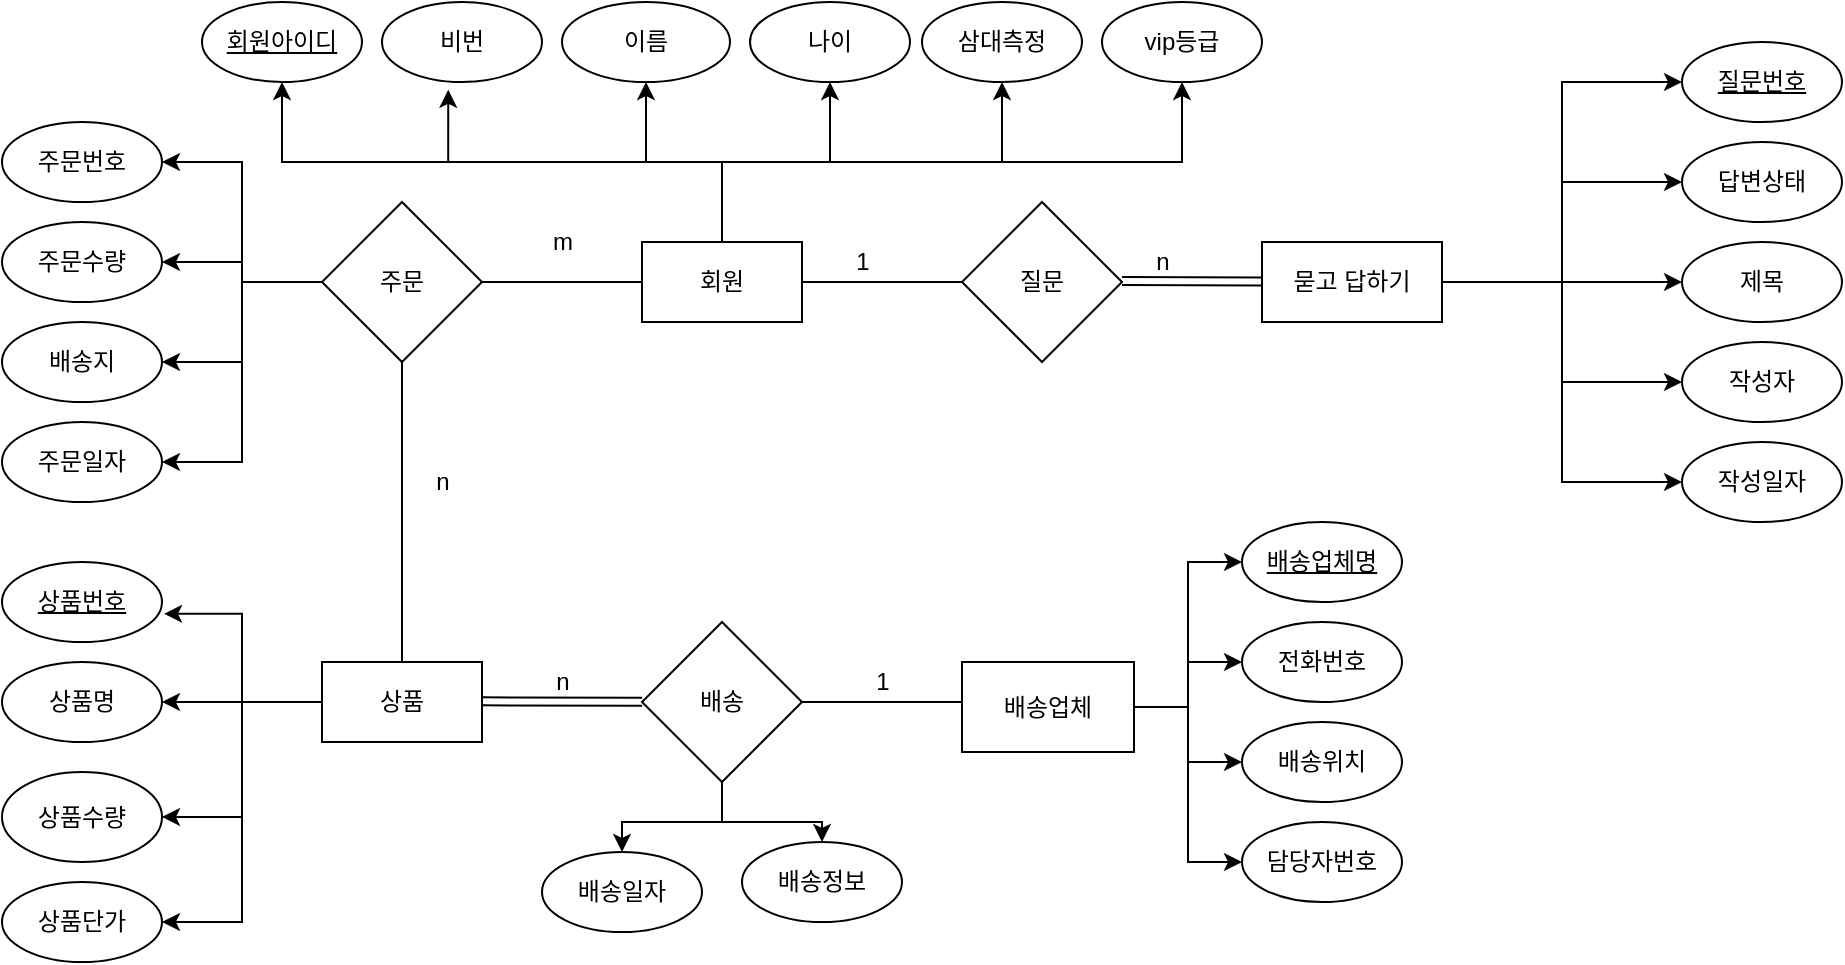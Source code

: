 <mxfile version="14.6.6" type="github">
  <diagram id="DfqwE3UK5f0tMCOXAiVE" name="Page-1">
    <mxGraphModel dx="716" dy="403" grid="1" gridSize="10" guides="1" tooltips="1" connect="1" arrows="1" fold="1" page="1" pageScale="1" pageWidth="827" pageHeight="1169" math="0" shadow="0">
      <root>
        <mxCell id="0" />
        <mxCell id="1" parent="0" />
        <mxCell id="ZjOZpIO9wMrcneZdlFCF-50" style="edgeStyle=orthogonalEdgeStyle;rounded=0;orthogonalLoop=1;jettySize=auto;html=1;exitX=0.5;exitY=0;exitDx=0;exitDy=0;entryX=0.5;entryY=1;entryDx=0;entryDy=0;" edge="1" parent="1" source="ZjOZpIO9wMrcneZdlFCF-1" target="ZjOZpIO9wMrcneZdlFCF-45">
          <mxGeometry relative="1" as="geometry" />
        </mxCell>
        <mxCell id="ZjOZpIO9wMrcneZdlFCF-51" style="edgeStyle=orthogonalEdgeStyle;rounded=0;orthogonalLoop=1;jettySize=auto;html=1;exitX=0.5;exitY=0;exitDx=0;exitDy=0;entryX=0.5;entryY=1;entryDx=0;entryDy=0;" edge="1" parent="1" source="ZjOZpIO9wMrcneZdlFCF-1" target="ZjOZpIO9wMrcneZdlFCF-46">
          <mxGeometry relative="1" as="geometry" />
        </mxCell>
        <mxCell id="ZjOZpIO9wMrcneZdlFCF-52" style="edgeStyle=orthogonalEdgeStyle;rounded=0;orthogonalLoop=1;jettySize=auto;html=1;exitX=0.5;exitY=0;exitDx=0;exitDy=0;entryX=0.5;entryY=1;entryDx=0;entryDy=0;" edge="1" parent="1" source="ZjOZpIO9wMrcneZdlFCF-1" target="ZjOZpIO9wMrcneZdlFCF-47">
          <mxGeometry relative="1" as="geometry" />
        </mxCell>
        <mxCell id="ZjOZpIO9wMrcneZdlFCF-53" style="edgeStyle=orthogonalEdgeStyle;rounded=0;orthogonalLoop=1;jettySize=auto;html=1;exitX=0.5;exitY=0;exitDx=0;exitDy=0;entryX=0.414;entryY=1.097;entryDx=0;entryDy=0;entryPerimeter=0;" edge="1" parent="1" source="ZjOZpIO9wMrcneZdlFCF-1" target="ZjOZpIO9wMrcneZdlFCF-48">
          <mxGeometry relative="1" as="geometry" />
        </mxCell>
        <mxCell id="ZjOZpIO9wMrcneZdlFCF-66" style="edgeStyle=orthogonalEdgeStyle;rounded=0;orthogonalLoop=1;jettySize=auto;html=1;exitX=0.5;exitY=0;exitDx=0;exitDy=0;entryX=0.5;entryY=1;entryDx=0;entryDy=0;" edge="1" parent="1" source="ZjOZpIO9wMrcneZdlFCF-1" target="ZjOZpIO9wMrcneZdlFCF-65">
          <mxGeometry relative="1" as="geometry" />
        </mxCell>
        <mxCell id="ZjOZpIO9wMrcneZdlFCF-68" style="edgeStyle=orthogonalEdgeStyle;rounded=0;orthogonalLoop=1;jettySize=auto;html=1;exitX=0.5;exitY=0;exitDx=0;exitDy=0;" edge="1" parent="1" source="ZjOZpIO9wMrcneZdlFCF-1" target="ZjOZpIO9wMrcneZdlFCF-67">
          <mxGeometry relative="1" as="geometry" />
        </mxCell>
        <mxCell id="ZjOZpIO9wMrcneZdlFCF-1" value="회원" style="rounded=0;whiteSpace=wrap;html=1;" vertex="1" parent="1">
          <mxGeometry x="400" y="240" width="80" height="40" as="geometry" />
        </mxCell>
        <mxCell id="ZjOZpIO9wMrcneZdlFCF-8" value="질문" style="rhombus;whiteSpace=wrap;html=1;" vertex="1" parent="1">
          <mxGeometry x="560" y="220" width="80" height="80" as="geometry" />
        </mxCell>
        <mxCell id="ZjOZpIO9wMrcneZdlFCF-9" value="" style="shape=link;html=1;" edge="1" parent="1" target="ZjOZpIO9wMrcneZdlFCF-10">
          <mxGeometry width="100" relative="1" as="geometry">
            <mxPoint x="640" y="259.5" as="sourcePoint" />
            <mxPoint x="740" y="259.5" as="targetPoint" />
          </mxGeometry>
        </mxCell>
        <mxCell id="ZjOZpIO9wMrcneZdlFCF-54" style="edgeStyle=orthogonalEdgeStyle;rounded=0;orthogonalLoop=1;jettySize=auto;html=1;exitX=1;exitY=0.5;exitDx=0;exitDy=0;entryX=0;entryY=0.5;entryDx=0;entryDy=0;" edge="1" parent="1" source="ZjOZpIO9wMrcneZdlFCF-10" target="ZjOZpIO9wMrcneZdlFCF-16">
          <mxGeometry relative="1" as="geometry" />
        </mxCell>
        <mxCell id="ZjOZpIO9wMrcneZdlFCF-55" style="edgeStyle=orthogonalEdgeStyle;rounded=0;orthogonalLoop=1;jettySize=auto;html=1;exitX=1;exitY=0.5;exitDx=0;exitDy=0;entryX=0;entryY=0.5;entryDx=0;entryDy=0;" edge="1" parent="1" source="ZjOZpIO9wMrcneZdlFCF-10" target="ZjOZpIO9wMrcneZdlFCF-17">
          <mxGeometry relative="1" as="geometry" />
        </mxCell>
        <mxCell id="ZjOZpIO9wMrcneZdlFCF-56" style="edgeStyle=orthogonalEdgeStyle;rounded=0;orthogonalLoop=1;jettySize=auto;html=1;exitX=1;exitY=0.5;exitDx=0;exitDy=0;entryX=0;entryY=0.5;entryDx=0;entryDy=0;" edge="1" parent="1" source="ZjOZpIO9wMrcneZdlFCF-10" target="ZjOZpIO9wMrcneZdlFCF-18">
          <mxGeometry relative="1" as="geometry" />
        </mxCell>
        <mxCell id="ZjOZpIO9wMrcneZdlFCF-57" style="edgeStyle=orthogonalEdgeStyle;rounded=0;orthogonalLoop=1;jettySize=auto;html=1;exitX=1;exitY=0.5;exitDx=0;exitDy=0;entryX=0;entryY=0.5;entryDx=0;entryDy=0;" edge="1" parent="1" source="ZjOZpIO9wMrcneZdlFCF-10" target="ZjOZpIO9wMrcneZdlFCF-19">
          <mxGeometry relative="1" as="geometry" />
        </mxCell>
        <mxCell id="ZjOZpIO9wMrcneZdlFCF-58" style="edgeStyle=orthogonalEdgeStyle;rounded=0;orthogonalLoop=1;jettySize=auto;html=1;exitX=1;exitY=0.5;exitDx=0;exitDy=0;entryX=0;entryY=0.5;entryDx=0;entryDy=0;" edge="1" parent="1" source="ZjOZpIO9wMrcneZdlFCF-10" target="ZjOZpIO9wMrcneZdlFCF-22">
          <mxGeometry relative="1" as="geometry" />
        </mxCell>
        <mxCell id="ZjOZpIO9wMrcneZdlFCF-10" value="묻고 답하기" style="rounded=0;whiteSpace=wrap;html=1;" vertex="1" parent="1">
          <mxGeometry x="710" y="240" width="90" height="40" as="geometry" />
        </mxCell>
        <mxCell id="ZjOZpIO9wMrcneZdlFCF-16" value="&lt;u&gt;질문번호&lt;/u&gt;" style="ellipse;whiteSpace=wrap;html=1;" vertex="1" parent="1">
          <mxGeometry x="920" y="140" width="80" height="40" as="geometry" />
        </mxCell>
        <mxCell id="ZjOZpIO9wMrcneZdlFCF-17" value="답변상태" style="ellipse;whiteSpace=wrap;html=1;" vertex="1" parent="1">
          <mxGeometry x="920" y="190" width="80" height="40" as="geometry" />
        </mxCell>
        <mxCell id="ZjOZpIO9wMrcneZdlFCF-18" value="제목" style="ellipse;whiteSpace=wrap;html=1;" vertex="1" parent="1">
          <mxGeometry x="920" y="240" width="80" height="40" as="geometry" />
        </mxCell>
        <mxCell id="ZjOZpIO9wMrcneZdlFCF-19" value="작성자" style="ellipse;whiteSpace=wrap;html=1;" vertex="1" parent="1">
          <mxGeometry x="920" y="290" width="80" height="40" as="geometry" />
        </mxCell>
        <mxCell id="ZjOZpIO9wMrcneZdlFCF-22" value="작성일자" style="ellipse;whiteSpace=wrap;html=1;" vertex="1" parent="1">
          <mxGeometry x="920" y="340" width="80" height="40" as="geometry" />
        </mxCell>
        <mxCell id="ZjOZpIO9wMrcneZdlFCF-23" value="n" style="text;html=1;align=center;verticalAlign=middle;resizable=0;points=[];autosize=1;strokeColor=none;" vertex="1" parent="1">
          <mxGeometry x="650" y="240" width="20" height="20" as="geometry" />
        </mxCell>
        <mxCell id="ZjOZpIO9wMrcneZdlFCF-24" value="1" style="text;html=1;align=center;verticalAlign=middle;resizable=0;points=[];autosize=1;strokeColor=none;" vertex="1" parent="1">
          <mxGeometry x="500" y="240" width="20" height="20" as="geometry" />
        </mxCell>
        <mxCell id="ZjOZpIO9wMrcneZdlFCF-72" style="edgeStyle=orthogonalEdgeStyle;rounded=0;orthogonalLoop=1;jettySize=auto;html=1;exitX=0;exitY=0.5;exitDx=0;exitDy=0;entryX=1;entryY=0.5;entryDx=0;entryDy=0;" edge="1" parent="1" source="ZjOZpIO9wMrcneZdlFCF-30" target="ZjOZpIO9wMrcneZdlFCF-40">
          <mxGeometry relative="1" as="geometry" />
        </mxCell>
        <mxCell id="ZjOZpIO9wMrcneZdlFCF-73" style="edgeStyle=orthogonalEdgeStyle;rounded=0;orthogonalLoop=1;jettySize=auto;html=1;exitX=0;exitY=0.5;exitDx=0;exitDy=0;entryX=1;entryY=0.5;entryDx=0;entryDy=0;" edge="1" parent="1" source="ZjOZpIO9wMrcneZdlFCF-30" target="ZjOZpIO9wMrcneZdlFCF-38">
          <mxGeometry relative="1" as="geometry" />
        </mxCell>
        <mxCell id="ZjOZpIO9wMrcneZdlFCF-74" style="edgeStyle=orthogonalEdgeStyle;rounded=0;orthogonalLoop=1;jettySize=auto;html=1;exitX=0;exitY=0.5;exitDx=0;exitDy=0;entryX=1;entryY=0.5;entryDx=0;entryDy=0;" edge="1" parent="1" source="ZjOZpIO9wMrcneZdlFCF-30" target="ZjOZpIO9wMrcneZdlFCF-36">
          <mxGeometry relative="1" as="geometry" />
        </mxCell>
        <mxCell id="ZjOZpIO9wMrcneZdlFCF-75" style="edgeStyle=orthogonalEdgeStyle;rounded=0;orthogonalLoop=1;jettySize=auto;html=1;exitX=0;exitY=0.5;exitDx=0;exitDy=0;entryX=1;entryY=0.5;entryDx=0;entryDy=0;" edge="1" parent="1" source="ZjOZpIO9wMrcneZdlFCF-30" target="ZjOZpIO9wMrcneZdlFCF-35">
          <mxGeometry relative="1" as="geometry" />
        </mxCell>
        <mxCell id="ZjOZpIO9wMrcneZdlFCF-30" value="주문" style="rhombus;whiteSpace=wrap;html=1;" vertex="1" parent="1">
          <mxGeometry x="240" y="220" width="80" height="80" as="geometry" />
        </mxCell>
        <mxCell id="ZjOZpIO9wMrcneZdlFCF-35" value="주문일자" style="ellipse;whiteSpace=wrap;html=1;" vertex="1" parent="1">
          <mxGeometry x="80" y="330" width="80" height="40" as="geometry" />
        </mxCell>
        <mxCell id="ZjOZpIO9wMrcneZdlFCF-36" value="배송지" style="ellipse;whiteSpace=wrap;html=1;" vertex="1" parent="1">
          <mxGeometry x="80" y="280" width="80" height="40" as="geometry" />
        </mxCell>
        <mxCell id="ZjOZpIO9wMrcneZdlFCF-38" value="주문수량" style="ellipse;whiteSpace=wrap;html=1;" vertex="1" parent="1">
          <mxGeometry x="80" y="230" width="80" height="40" as="geometry" />
        </mxCell>
        <mxCell id="ZjOZpIO9wMrcneZdlFCF-40" value="주문번호" style="ellipse;whiteSpace=wrap;html=1;" vertex="1" parent="1">
          <mxGeometry x="80" y="180" width="80" height="40" as="geometry" />
        </mxCell>
        <mxCell id="ZjOZpIO9wMrcneZdlFCF-45" value="삼대측정" style="ellipse;whiteSpace=wrap;html=1;" vertex="1" parent="1">
          <mxGeometry x="540" y="120" width="80" height="40" as="geometry" />
        </mxCell>
        <mxCell id="ZjOZpIO9wMrcneZdlFCF-46" value="나이" style="ellipse;whiteSpace=wrap;html=1;" vertex="1" parent="1">
          <mxGeometry x="454" y="120" width="80" height="40" as="geometry" />
        </mxCell>
        <mxCell id="ZjOZpIO9wMrcneZdlFCF-47" value="이름" style="ellipse;whiteSpace=wrap;html=1;" vertex="1" parent="1">
          <mxGeometry x="360" y="120" width="84" height="40" as="geometry" />
        </mxCell>
        <mxCell id="ZjOZpIO9wMrcneZdlFCF-48" value="비번" style="ellipse;whiteSpace=wrap;html=1;" vertex="1" parent="1">
          <mxGeometry x="270" y="120" width="80" height="40" as="geometry" />
        </mxCell>
        <mxCell id="ZjOZpIO9wMrcneZdlFCF-65" value="vip등급" style="ellipse;whiteSpace=wrap;html=1;" vertex="1" parent="1">
          <mxGeometry x="630" y="120" width="80" height="40" as="geometry" />
        </mxCell>
        <mxCell id="ZjOZpIO9wMrcneZdlFCF-67" value="&lt;u&gt;회원아이디&lt;/u&gt;" style="ellipse;whiteSpace=wrap;html=1;" vertex="1" parent="1">
          <mxGeometry x="180" y="120" width="80" height="40" as="geometry" />
        </mxCell>
        <mxCell id="ZjOZpIO9wMrcneZdlFCF-76" style="edgeStyle=orthogonalEdgeStyle;rounded=0;orthogonalLoop=1;jettySize=auto;html=1;exitX=0.5;exitY=0;exitDx=0;exitDy=0;entryX=0.5;entryY=0;entryDx=0;entryDy=0;" edge="1" parent="1" source="ZjOZpIO9wMrcneZdlFCF-69" target="ZjOZpIO9wMrcneZdlFCF-69">
          <mxGeometry relative="1" as="geometry" />
        </mxCell>
        <mxCell id="ZjOZpIO9wMrcneZdlFCF-87" style="edgeStyle=orthogonalEdgeStyle;rounded=0;orthogonalLoop=1;jettySize=auto;html=1;exitX=0;exitY=0.5;exitDx=0;exitDy=0;entryX=1.013;entryY=0.648;entryDx=0;entryDy=0;entryPerimeter=0;" edge="1" parent="1" source="ZjOZpIO9wMrcneZdlFCF-69" target="ZjOZpIO9wMrcneZdlFCF-83">
          <mxGeometry relative="1" as="geometry" />
        </mxCell>
        <mxCell id="ZjOZpIO9wMrcneZdlFCF-88" style="edgeStyle=orthogonalEdgeStyle;rounded=0;orthogonalLoop=1;jettySize=auto;html=1;exitX=0;exitY=0.5;exitDx=0;exitDy=0;entryX=1;entryY=0.5;entryDx=0;entryDy=0;" edge="1" parent="1" source="ZjOZpIO9wMrcneZdlFCF-69" target="ZjOZpIO9wMrcneZdlFCF-84">
          <mxGeometry relative="1" as="geometry" />
        </mxCell>
        <mxCell id="ZjOZpIO9wMrcneZdlFCF-89" style="edgeStyle=orthogonalEdgeStyle;rounded=0;orthogonalLoop=1;jettySize=auto;html=1;exitX=0;exitY=0.5;exitDx=0;exitDy=0;entryX=1;entryY=0.5;entryDx=0;entryDy=0;" edge="1" parent="1" source="ZjOZpIO9wMrcneZdlFCF-69" target="ZjOZpIO9wMrcneZdlFCF-85">
          <mxGeometry relative="1" as="geometry" />
        </mxCell>
        <mxCell id="ZjOZpIO9wMrcneZdlFCF-90" style="edgeStyle=orthogonalEdgeStyle;rounded=0;orthogonalLoop=1;jettySize=auto;html=1;exitX=0;exitY=0.5;exitDx=0;exitDy=0;entryX=1;entryY=0.5;entryDx=0;entryDy=0;" edge="1" parent="1" source="ZjOZpIO9wMrcneZdlFCF-69" target="ZjOZpIO9wMrcneZdlFCF-86">
          <mxGeometry relative="1" as="geometry" />
        </mxCell>
        <mxCell id="ZjOZpIO9wMrcneZdlFCF-69" value="상품" style="rounded=0;whiteSpace=wrap;html=1;" vertex="1" parent="1">
          <mxGeometry x="240" y="450" width="80" height="40" as="geometry" />
        </mxCell>
        <mxCell id="ZjOZpIO9wMrcneZdlFCF-80" value="" style="endArrow=none;html=1;exitX=1;exitY=0.5;exitDx=0;exitDy=0;" edge="1" parent="1" source="ZjOZpIO9wMrcneZdlFCF-1">
          <mxGeometry width="50" height="50" relative="1" as="geometry">
            <mxPoint x="510" y="310" as="sourcePoint" />
            <mxPoint x="560" y="260" as="targetPoint" />
          </mxGeometry>
        </mxCell>
        <mxCell id="ZjOZpIO9wMrcneZdlFCF-81" value="" style="endArrow=none;html=1;entryX=0;entryY=0.5;entryDx=0;entryDy=0;" edge="1" parent="1" target="ZjOZpIO9wMrcneZdlFCF-1">
          <mxGeometry width="50" height="50" relative="1" as="geometry">
            <mxPoint x="320" y="260" as="sourcePoint" />
            <mxPoint x="370" y="210" as="targetPoint" />
          </mxGeometry>
        </mxCell>
        <mxCell id="ZjOZpIO9wMrcneZdlFCF-82" value="" style="endArrow=none;html=1;entryX=0.5;entryY=0;entryDx=0;entryDy=0;" edge="1" parent="1" target="ZjOZpIO9wMrcneZdlFCF-69">
          <mxGeometry width="50" height="50" relative="1" as="geometry">
            <mxPoint x="280" y="300" as="sourcePoint" />
            <mxPoint x="330" y="250" as="targetPoint" />
          </mxGeometry>
        </mxCell>
        <mxCell id="ZjOZpIO9wMrcneZdlFCF-83" value="&lt;u&gt;상품번호&lt;/u&gt;" style="ellipse;whiteSpace=wrap;html=1;" vertex="1" parent="1">
          <mxGeometry x="80" y="400" width="80" height="40" as="geometry" />
        </mxCell>
        <mxCell id="ZjOZpIO9wMrcneZdlFCF-84" value="상품명" style="ellipse;whiteSpace=wrap;html=1;" vertex="1" parent="1">
          <mxGeometry x="80" y="450" width="80" height="40" as="geometry" />
        </mxCell>
        <mxCell id="ZjOZpIO9wMrcneZdlFCF-85" value="상품수량" style="ellipse;whiteSpace=wrap;html=1;" vertex="1" parent="1">
          <mxGeometry x="80" y="505" width="80" height="45" as="geometry" />
        </mxCell>
        <mxCell id="ZjOZpIO9wMrcneZdlFCF-86" value="상품단가" style="ellipse;whiteSpace=wrap;html=1;" vertex="1" parent="1">
          <mxGeometry x="80" y="560" width="80" height="40" as="geometry" />
        </mxCell>
        <mxCell id="ZjOZpIO9wMrcneZdlFCF-91" value="" style="shape=link;html=1;" edge="1" parent="1" target="ZjOZpIO9wMrcneZdlFCF-92">
          <mxGeometry width="100" relative="1" as="geometry">
            <mxPoint x="320" y="469.66" as="sourcePoint" />
            <mxPoint x="420" y="469.66" as="targetPoint" />
          </mxGeometry>
        </mxCell>
        <mxCell id="ZjOZpIO9wMrcneZdlFCF-109" style="edgeStyle=orthogonalEdgeStyle;rounded=0;orthogonalLoop=1;jettySize=auto;html=1;exitX=0.5;exitY=1;exitDx=0;exitDy=0;" edge="1" parent="1" source="ZjOZpIO9wMrcneZdlFCF-92" target="ZjOZpIO9wMrcneZdlFCF-106">
          <mxGeometry relative="1" as="geometry" />
        </mxCell>
        <mxCell id="ZjOZpIO9wMrcneZdlFCF-110" style="edgeStyle=orthogonalEdgeStyle;rounded=0;orthogonalLoop=1;jettySize=auto;html=1;exitX=0.5;exitY=1;exitDx=0;exitDy=0;entryX=0.5;entryY=0;entryDx=0;entryDy=0;" edge="1" parent="1" source="ZjOZpIO9wMrcneZdlFCF-92" target="ZjOZpIO9wMrcneZdlFCF-107">
          <mxGeometry relative="1" as="geometry" />
        </mxCell>
        <mxCell id="ZjOZpIO9wMrcneZdlFCF-92" value="배송" style="rhombus;whiteSpace=wrap;html=1;" vertex="1" parent="1">
          <mxGeometry x="400" y="430.0" width="80" height="80" as="geometry" />
        </mxCell>
        <mxCell id="ZjOZpIO9wMrcneZdlFCF-101" style="edgeStyle=orthogonalEdgeStyle;rounded=0;orthogonalLoop=1;jettySize=auto;html=1;exitX=1;exitY=0.5;exitDx=0;exitDy=0;entryX=0;entryY=0.5;entryDx=0;entryDy=0;" edge="1" parent="1" source="ZjOZpIO9wMrcneZdlFCF-93" target="ZjOZpIO9wMrcneZdlFCF-97">
          <mxGeometry relative="1" as="geometry" />
        </mxCell>
        <mxCell id="ZjOZpIO9wMrcneZdlFCF-102" style="edgeStyle=orthogonalEdgeStyle;rounded=0;orthogonalLoop=1;jettySize=auto;html=1;exitX=1;exitY=0.5;exitDx=0;exitDy=0;entryX=0;entryY=0.5;entryDx=0;entryDy=0;" edge="1" parent="1" source="ZjOZpIO9wMrcneZdlFCF-93" target="ZjOZpIO9wMrcneZdlFCF-98">
          <mxGeometry relative="1" as="geometry" />
        </mxCell>
        <mxCell id="ZjOZpIO9wMrcneZdlFCF-103" style="edgeStyle=orthogonalEdgeStyle;rounded=0;orthogonalLoop=1;jettySize=auto;html=1;exitX=1;exitY=0.5;exitDx=0;exitDy=0;entryX=0;entryY=0.5;entryDx=0;entryDy=0;" edge="1" parent="1" source="ZjOZpIO9wMrcneZdlFCF-93" target="ZjOZpIO9wMrcneZdlFCF-99">
          <mxGeometry relative="1" as="geometry" />
        </mxCell>
        <mxCell id="ZjOZpIO9wMrcneZdlFCF-104" style="edgeStyle=orthogonalEdgeStyle;rounded=0;orthogonalLoop=1;jettySize=auto;html=1;exitX=1;exitY=0.5;exitDx=0;exitDy=0;entryX=0;entryY=0.5;entryDx=0;entryDy=0;" edge="1" parent="1" source="ZjOZpIO9wMrcneZdlFCF-93" target="ZjOZpIO9wMrcneZdlFCF-100">
          <mxGeometry relative="1" as="geometry" />
        </mxCell>
        <mxCell id="ZjOZpIO9wMrcneZdlFCF-93" value="배송업체" style="rounded=0;whiteSpace=wrap;html=1;" vertex="1" parent="1">
          <mxGeometry x="560" y="450" width="86" height="45" as="geometry" />
        </mxCell>
        <mxCell id="ZjOZpIO9wMrcneZdlFCF-94" value="" style="endArrow=none;html=1;" edge="1" parent="1">
          <mxGeometry width="50" height="50" relative="1" as="geometry">
            <mxPoint x="480" y="470" as="sourcePoint" />
            <mxPoint x="560" y="470" as="targetPoint" />
          </mxGeometry>
        </mxCell>
        <mxCell id="ZjOZpIO9wMrcneZdlFCF-95" value="n" style="text;html=1;align=center;verticalAlign=middle;resizable=0;points=[];autosize=1;strokeColor=none;" vertex="1" parent="1">
          <mxGeometry x="350" y="450" width="20" height="20" as="geometry" />
        </mxCell>
        <mxCell id="ZjOZpIO9wMrcneZdlFCF-96" value="1" style="text;html=1;align=center;verticalAlign=middle;resizable=0;points=[];autosize=1;strokeColor=none;" vertex="1" parent="1">
          <mxGeometry x="510" y="450" width="20" height="20" as="geometry" />
        </mxCell>
        <mxCell id="ZjOZpIO9wMrcneZdlFCF-97" value="&lt;u&gt;배송업체명&lt;/u&gt;" style="ellipse;whiteSpace=wrap;html=1;" vertex="1" parent="1">
          <mxGeometry x="700" y="380" width="80" height="40" as="geometry" />
        </mxCell>
        <mxCell id="ZjOZpIO9wMrcneZdlFCF-98" value="전화번호" style="ellipse;whiteSpace=wrap;html=1;" vertex="1" parent="1">
          <mxGeometry x="700" y="430" width="80" height="40" as="geometry" />
        </mxCell>
        <mxCell id="ZjOZpIO9wMrcneZdlFCF-99" value="배송위치" style="ellipse;whiteSpace=wrap;html=1;" vertex="1" parent="1">
          <mxGeometry x="700" y="480" width="80" height="40" as="geometry" />
        </mxCell>
        <mxCell id="ZjOZpIO9wMrcneZdlFCF-100" value="담당자번호" style="ellipse;whiteSpace=wrap;html=1;" vertex="1" parent="1">
          <mxGeometry x="700" y="530" width="80" height="40" as="geometry" />
        </mxCell>
        <mxCell id="ZjOZpIO9wMrcneZdlFCF-106" value="배송일자" style="ellipse;whiteSpace=wrap;html=1;" vertex="1" parent="1">
          <mxGeometry x="350" y="545" width="80" height="40" as="geometry" />
        </mxCell>
        <mxCell id="ZjOZpIO9wMrcneZdlFCF-107" value="배송정보" style="ellipse;whiteSpace=wrap;html=1;" vertex="1" parent="1">
          <mxGeometry x="450" y="540" width="80" height="40" as="geometry" />
        </mxCell>
        <mxCell id="ZjOZpIO9wMrcneZdlFCF-111" value="n" style="text;html=1;align=center;verticalAlign=middle;resizable=0;points=[];autosize=1;strokeColor=none;" vertex="1" parent="1">
          <mxGeometry x="290" y="350" width="20" height="20" as="geometry" />
        </mxCell>
        <mxCell id="ZjOZpIO9wMrcneZdlFCF-113" value="m" style="text;html=1;align=center;verticalAlign=middle;resizable=0;points=[];autosize=1;strokeColor=none;" vertex="1" parent="1">
          <mxGeometry x="345" y="230" width="30" height="20" as="geometry" />
        </mxCell>
      </root>
    </mxGraphModel>
  </diagram>
</mxfile>
